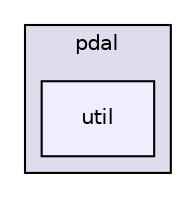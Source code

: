 digraph "pdal/pdal/util" {
  compound=true
  node [ fontsize="10", fontname="Helvetica"];
  edge [ labelfontsize="10", labelfontname="Helvetica"];
  subgraph clusterdir_37e2adedb6e706efcbfadb5213756005 {
    graph [ bgcolor="#ddddee", pencolor="black", label="pdal" fontname="Helvetica", fontsize="10", URL="dir_37e2adedb6e706efcbfadb5213756005.html"]
  dir_51c8b44227db90d90bbe581f0951ed8c [shape=box, label="util", style="filled", fillcolor="#eeeeff", pencolor="black", URL="dir_51c8b44227db90d90bbe581f0951ed8c.html"];
  }
}
